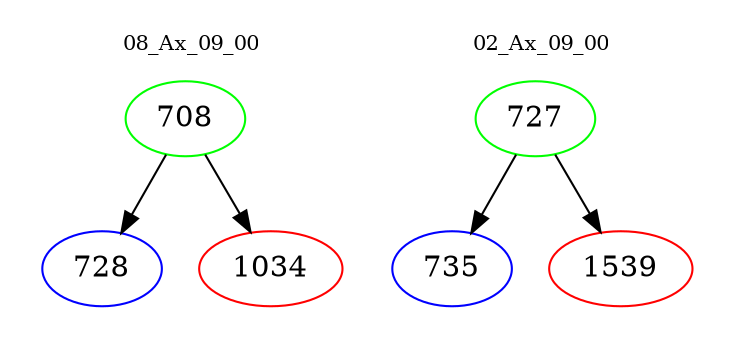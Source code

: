 digraph{
subgraph cluster_0 {
color = white
label = "08_Ax_09_00";
fontsize=10;
T0_708 [label="708", color="green"]
T0_708 -> T0_728 [color="black"]
T0_728 [label="728", color="blue"]
T0_708 -> T0_1034 [color="black"]
T0_1034 [label="1034", color="red"]
}
subgraph cluster_1 {
color = white
label = "02_Ax_09_00";
fontsize=10;
T1_727 [label="727", color="green"]
T1_727 -> T1_735 [color="black"]
T1_735 [label="735", color="blue"]
T1_727 -> T1_1539 [color="black"]
T1_1539 [label="1539", color="red"]
}
}
